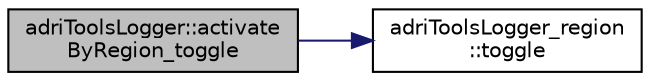 digraph "adriToolsLogger::activateByRegion_toggle"
{
 // LATEX_PDF_SIZE
  edge [fontname="Helvetica",fontsize="10",labelfontname="Helvetica",labelfontsize="10"];
  node [fontname="Helvetica",fontsize="10",shape=record];
  rankdir="LR";
  Node1 [label="adriToolsLogger::activate\lByRegion_toggle",height=0.2,width=0.4,color="black", fillcolor="grey75", style="filled", fontcolor="black",tooltip="active/desactive totalement la region voullu"];
  Node1 -> Node2 [color="midnightblue",fontsize="10",style="solid",fontname="Helvetica"];
  Node2 [label="adriToolsLogger_region\l::toggle",height=0.2,width=0.4,color="black", fillcolor="white", style="filled",URL="$classadri_tools_logger__region.html#a74ff222ab8308667ee25d77f7105bfd1",tooltip="active/desactive totalement la region"];
}

